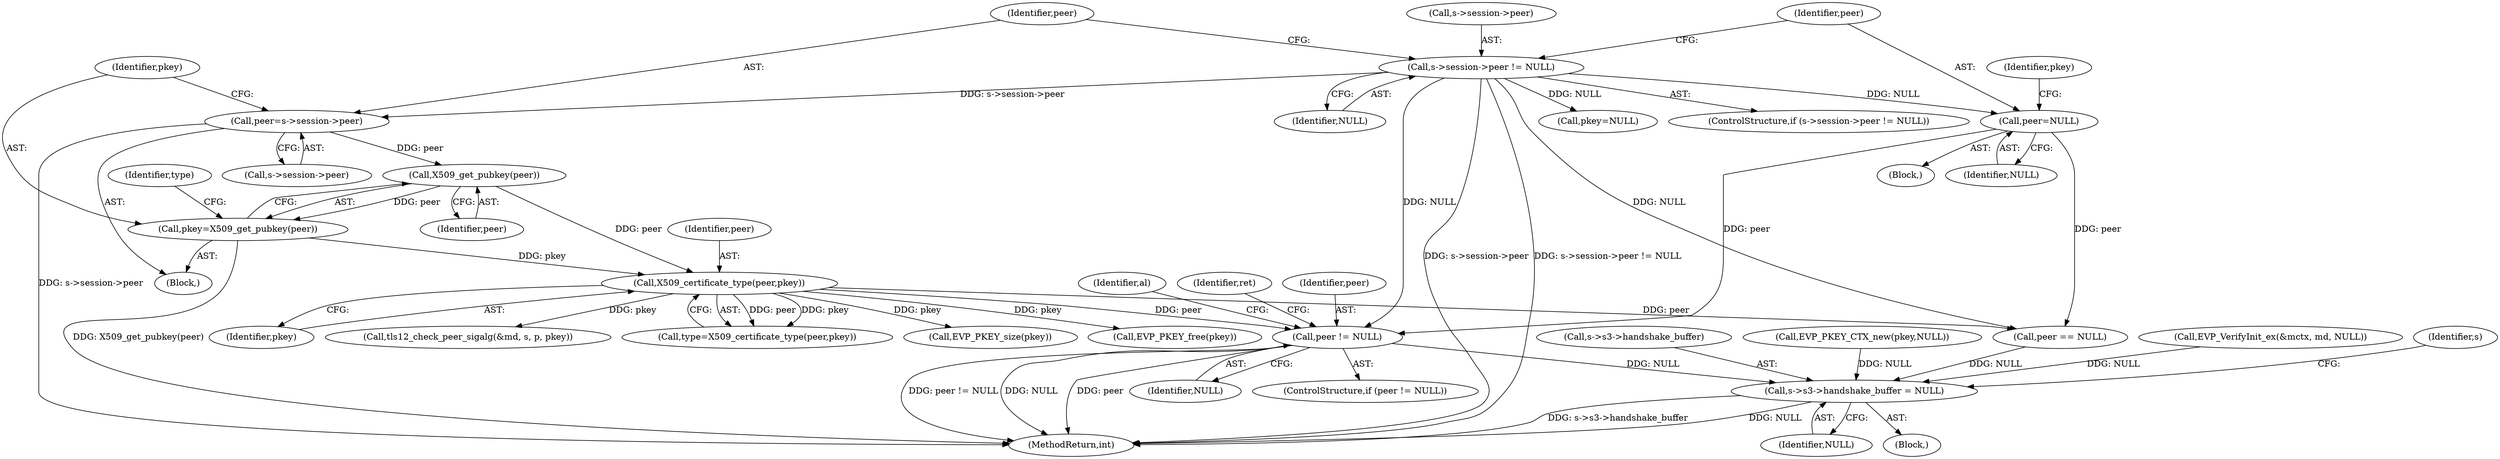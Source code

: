 digraph "0_openssl_1421e0c584ae9120ca1b88098f13d6d2e90b83a3@pointer" {
"1000207" [label="(Call,peer != NULL)"];
"1000180" [label="(Call,peer=NULL)"];
"1000154" [label="(Call,s->session->peer != NULL)"];
"1000175" [label="(Call,X509_certificate_type(peer,pkey))"];
"1000171" [label="(Call,X509_get_pubkey(peer))"];
"1000162" [label="(Call,peer=s->session->peer)"];
"1000169" [label="(Call,pkey=X509_get_pubkey(peer))"];
"1000706" [label="(Call,s->s3->handshake_buffer = NULL)"];
"1000706" [label="(Call,s->s3->handshake_buffer = NULL)"];
"1000208" [label="(Identifier,peer)"];
"1000177" [label="(Identifier,pkey)"];
"1000162" [label="(Call,peer=s->session->peer)"];
"1000297" [label="(Call,tls12_check_peer_sigalg(&md, s, p, pkey))"];
"1000183" [label="(Call,pkey=NULL)"];
"1000176" [label="(Identifier,peer)"];
"1000153" [label="(ControlStructure,if (s->session->peer != NULL))"];
"1000699" [label="(Block,)"];
"1000163" [label="(Identifier,peer)"];
"1000712" [label="(Identifier,NULL)"];
"1000169" [label="(Call,pkey=X509_get_pubkey(peer))"];
"1000171" [label="(Call,X509_get_pubkey(peer))"];
"1000154" [label="(Call,s->session->peer != NULL)"];
"1000212" [label="(Identifier,al)"];
"1000207" [label="(Call,peer != NULL)"];
"1000173" [label="(Call,type=X509_certificate_type(peer,pkey))"];
"1000354" [label="(Call,EVP_PKEY_size(pkey))"];
"1000415" [label="(Call,EVP_VerifyInit_ex(&mctx, md, NULL))"];
"1000160" [label="(Identifier,NULL)"];
"1000172" [label="(Identifier,peer)"];
"1000179" [label="(Block,)"];
"1000161" [label="(Block,)"];
"1000182" [label="(Identifier,NULL)"];
"1000223" [label="(Call,peer == NULL)"];
"1000164" [label="(Call,s->session->peer)"];
"1000170" [label="(Identifier,pkey)"];
"1000206" [label="(ControlStructure,if (peer != NULL))"];
"1000219" [label="(Identifier,ret)"];
"1000180" [label="(Call,peer=NULL)"];
"1000716" [label="(Identifier,s)"];
"1000181" [label="(Identifier,peer)"];
"1000174" [label="(Identifier,type)"];
"1000175" [label="(Call,X509_certificate_type(peer,pkey))"];
"1000727" [label="(MethodReturn,int)"];
"1000155" [label="(Call,s->session->peer)"];
"1000723" [label="(Call,EVP_PKEY_free(pkey))"];
"1000209" [label="(Identifier,NULL)"];
"1000707" [label="(Call,s->s3->handshake_buffer)"];
"1000184" [label="(Identifier,pkey)"];
"1000611" [label="(Call,EVP_PKEY_CTX_new(pkey,NULL))"];
"1000207" -> "1000206"  [label="AST: "];
"1000207" -> "1000209"  [label="CFG: "];
"1000208" -> "1000207"  [label="AST: "];
"1000209" -> "1000207"  [label="AST: "];
"1000212" -> "1000207"  [label="CFG: "];
"1000219" -> "1000207"  [label="CFG: "];
"1000207" -> "1000727"  [label="DDG: NULL"];
"1000207" -> "1000727"  [label="DDG: peer"];
"1000207" -> "1000727"  [label="DDG: peer != NULL"];
"1000180" -> "1000207"  [label="DDG: peer"];
"1000175" -> "1000207"  [label="DDG: peer"];
"1000154" -> "1000207"  [label="DDG: NULL"];
"1000207" -> "1000706"  [label="DDG: NULL"];
"1000180" -> "1000179"  [label="AST: "];
"1000180" -> "1000182"  [label="CFG: "];
"1000181" -> "1000180"  [label="AST: "];
"1000182" -> "1000180"  [label="AST: "];
"1000184" -> "1000180"  [label="CFG: "];
"1000154" -> "1000180"  [label="DDG: NULL"];
"1000180" -> "1000223"  [label="DDG: peer"];
"1000154" -> "1000153"  [label="AST: "];
"1000154" -> "1000160"  [label="CFG: "];
"1000155" -> "1000154"  [label="AST: "];
"1000160" -> "1000154"  [label="AST: "];
"1000163" -> "1000154"  [label="CFG: "];
"1000181" -> "1000154"  [label="CFG: "];
"1000154" -> "1000727"  [label="DDG: s->session->peer"];
"1000154" -> "1000727"  [label="DDG: s->session->peer != NULL"];
"1000154" -> "1000162"  [label="DDG: s->session->peer"];
"1000154" -> "1000183"  [label="DDG: NULL"];
"1000154" -> "1000223"  [label="DDG: NULL"];
"1000175" -> "1000173"  [label="AST: "];
"1000175" -> "1000177"  [label="CFG: "];
"1000176" -> "1000175"  [label="AST: "];
"1000177" -> "1000175"  [label="AST: "];
"1000173" -> "1000175"  [label="CFG: "];
"1000175" -> "1000173"  [label="DDG: peer"];
"1000175" -> "1000173"  [label="DDG: pkey"];
"1000171" -> "1000175"  [label="DDG: peer"];
"1000169" -> "1000175"  [label="DDG: pkey"];
"1000175" -> "1000223"  [label="DDG: peer"];
"1000175" -> "1000297"  [label="DDG: pkey"];
"1000175" -> "1000354"  [label="DDG: pkey"];
"1000175" -> "1000723"  [label="DDG: pkey"];
"1000171" -> "1000169"  [label="AST: "];
"1000171" -> "1000172"  [label="CFG: "];
"1000172" -> "1000171"  [label="AST: "];
"1000169" -> "1000171"  [label="CFG: "];
"1000171" -> "1000169"  [label="DDG: peer"];
"1000162" -> "1000171"  [label="DDG: peer"];
"1000162" -> "1000161"  [label="AST: "];
"1000162" -> "1000164"  [label="CFG: "];
"1000163" -> "1000162"  [label="AST: "];
"1000164" -> "1000162"  [label="AST: "];
"1000170" -> "1000162"  [label="CFG: "];
"1000162" -> "1000727"  [label="DDG: s->session->peer"];
"1000169" -> "1000161"  [label="AST: "];
"1000170" -> "1000169"  [label="AST: "];
"1000174" -> "1000169"  [label="CFG: "];
"1000169" -> "1000727"  [label="DDG: X509_get_pubkey(peer)"];
"1000706" -> "1000699"  [label="AST: "];
"1000706" -> "1000712"  [label="CFG: "];
"1000707" -> "1000706"  [label="AST: "];
"1000712" -> "1000706"  [label="AST: "];
"1000716" -> "1000706"  [label="CFG: "];
"1000706" -> "1000727"  [label="DDG: NULL"];
"1000706" -> "1000727"  [label="DDG: s->s3->handshake_buffer"];
"1000223" -> "1000706"  [label="DDG: NULL"];
"1000611" -> "1000706"  [label="DDG: NULL"];
"1000415" -> "1000706"  [label="DDG: NULL"];
}
